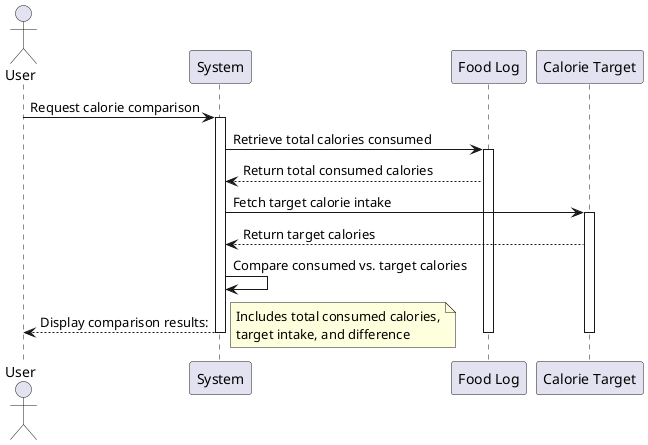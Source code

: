 @startuml uc9
actor User
participant "System" as System
participant "Food Log" as Log
participant "Calorie Target" as Target

User -> System : Request calorie comparison
activate System

System -> Log : Retrieve total calories consumed
activate Log

Log --> System : Return total consumed calories
System -> Target : Fetch target calorie intake
activate Target

Target --> System : Return target calories
System -> System : Compare consumed vs. target calories
System --> User : Display comparison results:
note right: Includes total consumed calories,\ntarget intake, and difference
deactivate Target
deactivate Log
deactivate System

@enduml